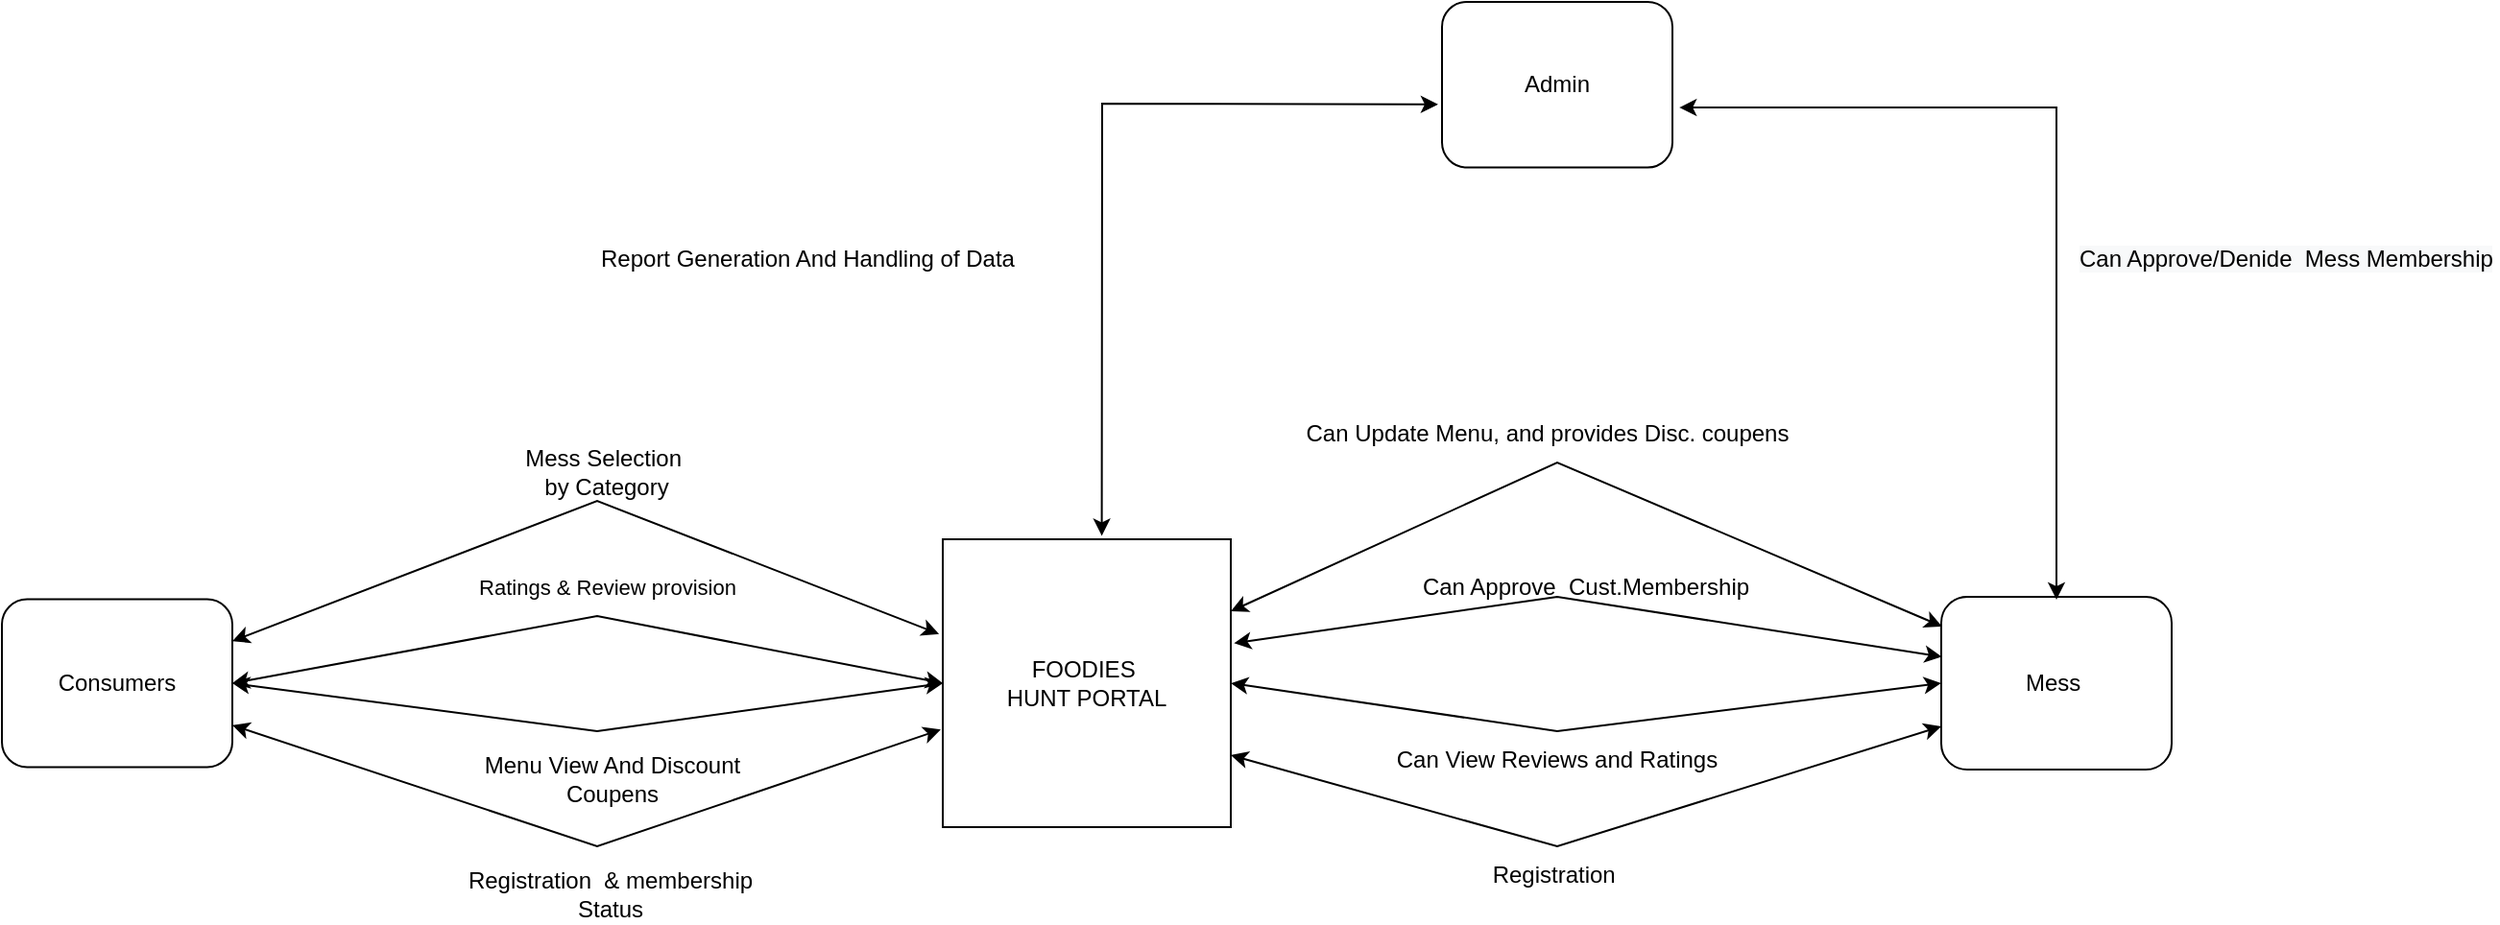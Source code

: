 <mxfile version="17.2.3" type="device"><diagram id="dvvjDuwq2fhBJeFauU9f" name="Page-1"><mxGraphModel dx="1407" dy="827" grid="1" gridSize="10" guides="1" tooltips="1" connect="1" arrows="1" fold="1" page="1" pageScale="1" pageWidth="3300" pageHeight="4681" math="0" shadow="0"><root><mxCell id="0"/><mxCell id="1" parent="0"/><mxCell id="LIEGBwkCBq3-fU4d2Fo3-1" value="FOODIES&amp;nbsp;&lt;br&gt;HUNT PORTAL" style="whiteSpace=wrap;html=1;aspect=fixed;" vertex="1" parent="1"><mxGeometry x="1600" y="1960" width="150" height="150" as="geometry"/></mxCell><mxCell id="LIEGBwkCBq3-fU4d2Fo3-2" value="Consumers" style="rounded=1;whiteSpace=wrap;html=1;" vertex="1" parent="1"><mxGeometry x="1110" y="1991.25" width="120" height="87.5" as="geometry"/></mxCell><mxCell id="LIEGBwkCBq3-fU4d2Fo3-4" value="" style="endArrow=classic;startArrow=classic;html=1;rounded=0;exitX=1;exitY=0.75;exitDx=0;exitDy=0;entryX=-0.007;entryY=0.661;entryDx=0;entryDy=0;entryPerimeter=0;" edge="1" parent="1" source="LIEGBwkCBq3-fU4d2Fo3-2" target="LIEGBwkCBq3-fU4d2Fo3-1"><mxGeometry width="50" height="50" relative="1" as="geometry"><mxPoint x="1600" y="2170" as="sourcePoint"/><mxPoint x="1650" y="2120" as="targetPoint"/><Array as="points"><mxPoint x="1420" y="2120"/></Array></mxGeometry></mxCell><mxCell id="LIEGBwkCBq3-fU4d2Fo3-5" value="Admin" style="rounded=1;whiteSpace=wrap;html=1;" vertex="1" parent="1"><mxGeometry x="1860" y="1680" width="120" height="86.25" as="geometry"/></mxCell><mxCell id="LIEGBwkCBq3-fU4d2Fo3-7" value="Mess&amp;nbsp;" style="rounded=1;whiteSpace=wrap;html=1;" vertex="1" parent="1"><mxGeometry x="2120" y="1990" width="120" height="90" as="geometry"/></mxCell><mxCell id="LIEGBwkCBq3-fU4d2Fo3-8" value="Registration&amp;nbsp; &amp;amp; membership Status" style="text;html=1;strokeColor=none;fillColor=none;align=center;verticalAlign=middle;whiteSpace=wrap;rounded=0;" vertex="1" parent="1"><mxGeometry x="1342.5" y="2130" width="167.5" height="30" as="geometry"/></mxCell><mxCell id="LIEGBwkCBq3-fU4d2Fo3-9" value="Mess Selection&amp;nbsp;&lt;br&gt;by Category" style="text;html=1;strokeColor=none;fillColor=none;align=center;verticalAlign=middle;whiteSpace=wrap;rounded=0;" vertex="1" parent="1"><mxGeometry x="1280" y="1910" width="290" height="30" as="geometry"/></mxCell><mxCell id="LIEGBwkCBq3-fU4d2Fo3-10" value="" style="endArrow=classic;startArrow=classic;html=1;rounded=0;entryX=-0.013;entryY=0.329;entryDx=0;entryDy=0;exitX=1;exitY=0.25;exitDx=0;exitDy=0;entryPerimeter=0;" edge="1" parent="1" source="LIEGBwkCBq3-fU4d2Fo3-2" target="LIEGBwkCBq3-fU4d2Fo3-1"><mxGeometry width="50" height="50" relative="1" as="geometry"><mxPoint x="1475" y="2050" as="sourcePoint"/><mxPoint x="1525" y="2000" as="targetPoint"/><Array as="points"><mxPoint x="1420" y="1940"/></Array></mxGeometry></mxCell><mxCell id="LIEGBwkCBq3-fU4d2Fo3-16" value="&lt;font style=&quot;font-size: 11px&quot;&gt;Ratings &amp;amp; Review provision&lt;/font&gt;" style="text;html=1;strokeColor=none;fillColor=none;align=center;verticalAlign=middle;whiteSpace=wrap;rounded=0;" vertex="1" parent="1"><mxGeometry x="1342.5" y="1970" width="165" height="30" as="geometry"/></mxCell><mxCell id="LIEGBwkCBq3-fU4d2Fo3-17" value="" style="endArrow=classic;startArrow=classic;html=1;rounded=0;exitX=1;exitY=0.5;exitDx=0;exitDy=0;entryX=0;entryY=0.5;entryDx=0;entryDy=0;" edge="1" parent="1" source="LIEGBwkCBq3-fU4d2Fo3-2" target="LIEGBwkCBq3-fU4d2Fo3-1"><mxGeometry width="50" height="50" relative="1" as="geometry"><mxPoint x="1550" y="2050" as="sourcePoint"/><mxPoint x="1600" y="2000" as="targetPoint"/><Array as="points"><mxPoint x="1420" y="2000"/></Array></mxGeometry></mxCell><mxCell id="LIEGBwkCBq3-fU4d2Fo3-20" style="edgeStyle=orthogonalEdgeStyle;rounded=0;orthogonalLoop=1;jettySize=auto;html=1;exitX=0.5;exitY=1;exitDx=0;exitDy=0;" edge="1" parent="1" source="LIEGBwkCBq3-fU4d2Fo3-16" target="LIEGBwkCBq3-fU4d2Fo3-16"><mxGeometry relative="1" as="geometry"/></mxCell><mxCell id="LIEGBwkCBq3-fU4d2Fo3-21" value="Menu View And Discount Coupens" style="text;html=1;strokeColor=none;fillColor=none;align=center;verticalAlign=middle;whiteSpace=wrap;rounded=0;" vertex="1" parent="1"><mxGeometry x="1342.5" y="2070" width="170" height="30" as="geometry"/></mxCell><mxCell id="LIEGBwkCBq3-fU4d2Fo3-22" value="" style="endArrow=classic;startArrow=classic;html=1;rounded=0;exitX=1;exitY=0.5;exitDx=0;exitDy=0;entryX=0;entryY=0.5;entryDx=0;entryDy=0;" edge="1" parent="1" source="LIEGBwkCBq3-fU4d2Fo3-2" target="LIEGBwkCBq3-fU4d2Fo3-1"><mxGeometry width="50" height="50" relative="1" as="geometry"><mxPoint x="1320" y="2045" as="sourcePoint"/><mxPoint x="1610" y="2045" as="targetPoint"/><Array as="points"><mxPoint x="1420" y="2060"/></Array></mxGeometry></mxCell><mxCell id="LIEGBwkCBq3-fU4d2Fo3-23" value="Can Update Menu, and provides Disc. coupens" style="text;html=1;strokeColor=none;fillColor=none;align=center;verticalAlign=middle;whiteSpace=wrap;rounded=0;" vertex="1" parent="1"><mxGeometry x="1770" y="1890" width="290" height="30" as="geometry"/></mxCell><mxCell id="LIEGBwkCBq3-fU4d2Fo3-24" value="Can Approve&amp;nbsp; Cust.Membership" style="text;html=1;strokeColor=none;fillColor=none;align=center;verticalAlign=middle;whiteSpace=wrap;rounded=0;" vertex="1" parent="1"><mxGeometry x="1790" y="1970" width="290" height="30" as="geometry"/></mxCell><mxCell id="LIEGBwkCBq3-fU4d2Fo3-25" value="Registration&amp;nbsp;" style="text;html=1;strokeColor=none;fillColor=none;align=center;verticalAlign=middle;whiteSpace=wrap;rounded=0;" vertex="1" parent="1"><mxGeometry x="1890" y="2120" width="60" height="30" as="geometry"/></mxCell><mxCell id="LIEGBwkCBq3-fU4d2Fo3-27" value="Can View Reviews and Ratings" style="text;html=1;strokeColor=none;fillColor=none;align=center;verticalAlign=middle;whiteSpace=wrap;rounded=0;" vertex="1" parent="1"><mxGeometry x="1775" y="2060" width="290" height="30" as="geometry"/></mxCell><mxCell id="LIEGBwkCBq3-fU4d2Fo3-28" value="" style="endArrow=classic;startArrow=classic;html=1;rounded=0;entryX=0.003;entryY=0.171;entryDx=0;entryDy=0;exitX=1;exitY=0.25;exitDx=0;exitDy=0;entryPerimeter=0;" edge="1" parent="1" source="LIEGBwkCBq3-fU4d2Fo3-1" target="LIEGBwkCBq3-fU4d2Fo3-7"><mxGeometry width="50" height="50" relative="1" as="geometry"><mxPoint x="1770" y="2013.125" as="sourcePoint"/><mxPoint x="2058.05" y="2009.35" as="targetPoint"/><Array as="points"><mxPoint x="1920" y="1920"/></Array></mxGeometry></mxCell><mxCell id="LIEGBwkCBq3-fU4d2Fo3-30" value="" style="endArrow=classic;startArrow=classic;html=1;rounded=0;entryX=0.003;entryY=0.347;entryDx=0;entryDy=0;exitX=1.011;exitY=0.361;exitDx=0;exitDy=0;entryPerimeter=0;exitPerimeter=0;" edge="1" parent="1" source="LIEGBwkCBq3-fU4d2Fo3-1" target="LIEGBwkCBq3-fU4d2Fo3-7"><mxGeometry width="50" height="50" relative="1" as="geometry"><mxPoint x="1780" y="2064.375" as="sourcePoint"/><mxPoint x="2068.05" y="2060.6" as="targetPoint"/><Array as="points"><mxPoint x="1920" y="1990"/></Array></mxGeometry></mxCell><mxCell id="LIEGBwkCBq3-fU4d2Fo3-32" value="" style="endArrow=classic;startArrow=classic;html=1;rounded=0;entryX=0;entryY=0.5;entryDx=0;entryDy=0;exitX=1;exitY=0.5;exitDx=0;exitDy=0;" edge="1" parent="1" source="LIEGBwkCBq3-fU4d2Fo3-1" target="LIEGBwkCBq3-fU4d2Fo3-7"><mxGeometry width="50" height="50" relative="1" as="geometry"><mxPoint x="1761.65" y="2024.15" as="sourcePoint"/><mxPoint x="2125.56" y="2033.84" as="targetPoint"/><Array as="points"><mxPoint x="1920" y="2060"/></Array></mxGeometry></mxCell><mxCell id="LIEGBwkCBq3-fU4d2Fo3-34" value="" style="endArrow=classic;startArrow=classic;html=1;rounded=0;entryX=0;entryY=0.75;entryDx=0;entryDy=0;exitX=1;exitY=0.75;exitDx=0;exitDy=0;" edge="1" parent="1" source="LIEGBwkCBq3-fU4d2Fo3-1" target="LIEGBwkCBq3-fU4d2Fo3-7"><mxGeometry width="50" height="50" relative="1" as="geometry"><mxPoint x="1760" y="2045" as="sourcePoint"/><mxPoint x="2130" y="2045" as="targetPoint"/><Array as="points"><mxPoint x="1920" y="2120"/></Array></mxGeometry></mxCell><mxCell id="LIEGBwkCBq3-fU4d2Fo3-35" value="" style="endArrow=classic;startArrow=classic;html=1;rounded=0;fontSize=11;exitX=0.552;exitY=-0.012;exitDx=0;exitDy=0;exitPerimeter=0;entryX=-0.017;entryY=0.619;entryDx=0;entryDy=0;entryPerimeter=0;" edge="1" parent="1" source="LIEGBwkCBq3-fU4d2Fo3-1" target="LIEGBwkCBq3-fU4d2Fo3-5"><mxGeometry width="50" height="50" relative="1" as="geometry"><mxPoint x="1740" y="1910" as="sourcePoint"/><mxPoint x="1790" y="1860" as="targetPoint"/><Array as="points"><mxPoint x="1683" y="1733"/></Array></mxGeometry></mxCell><mxCell id="LIEGBwkCBq3-fU4d2Fo3-36" value="" style="endArrow=classic;startArrow=classic;html=1;rounded=0;fontSize=11;exitX=0.552;exitY=-0.012;exitDx=0;exitDy=0;exitPerimeter=0;entryX=1.03;entryY=0.638;entryDx=0;entryDy=0;entryPerimeter=0;" edge="1" parent="1" target="LIEGBwkCBq3-fU4d2Fo3-5"><mxGeometry width="50" height="50" relative="1" as="geometry"><mxPoint x="2180" y="1991.45" as="sourcePoint"/><mxPoint x="2355.16" y="1766.639" as="targetPoint"/><Array as="points"><mxPoint x="2180" y="1735"/></Array></mxGeometry></mxCell><mxCell id="LIEGBwkCBq3-fU4d2Fo3-37" value="&lt;span style=&quot;color: rgb(0 , 0 , 0) ; font-family: &amp;#34;helvetica&amp;#34; ; font-size: 12px ; font-style: normal ; font-weight: 400 ; letter-spacing: normal ; text-align: center ; text-indent: 0px ; text-transform: none ; word-spacing: 0px ; background-color: rgb(248 , 249 , 250) ; display: inline ; float: none&quot;&gt;Can Approve/Denide&amp;nbsp; Mess Membership&lt;/span&gt;" style="text;whiteSpace=wrap;html=1;fontSize=11;" vertex="1" parent="1"><mxGeometry x="2190" y="1800" width="220" height="30" as="geometry"/></mxCell><mxCell id="LIEGBwkCBq3-fU4d2Fo3-38" value="&lt;div style=&quot;text-align: center&quot;&gt;&lt;span style=&quot;font-size: 12px&quot;&gt;&lt;font face=&quot;helvetica&quot;&gt;Report Generation And Handling of Data&lt;/font&gt;&lt;/span&gt;&lt;/div&gt;" style="text;whiteSpace=wrap;html=1;fontSize=11;" vertex="1" parent="1"><mxGeometry x="1420" y="1800" width="280" height="30" as="geometry"/></mxCell></root></mxGraphModel></diagram></mxfile>
